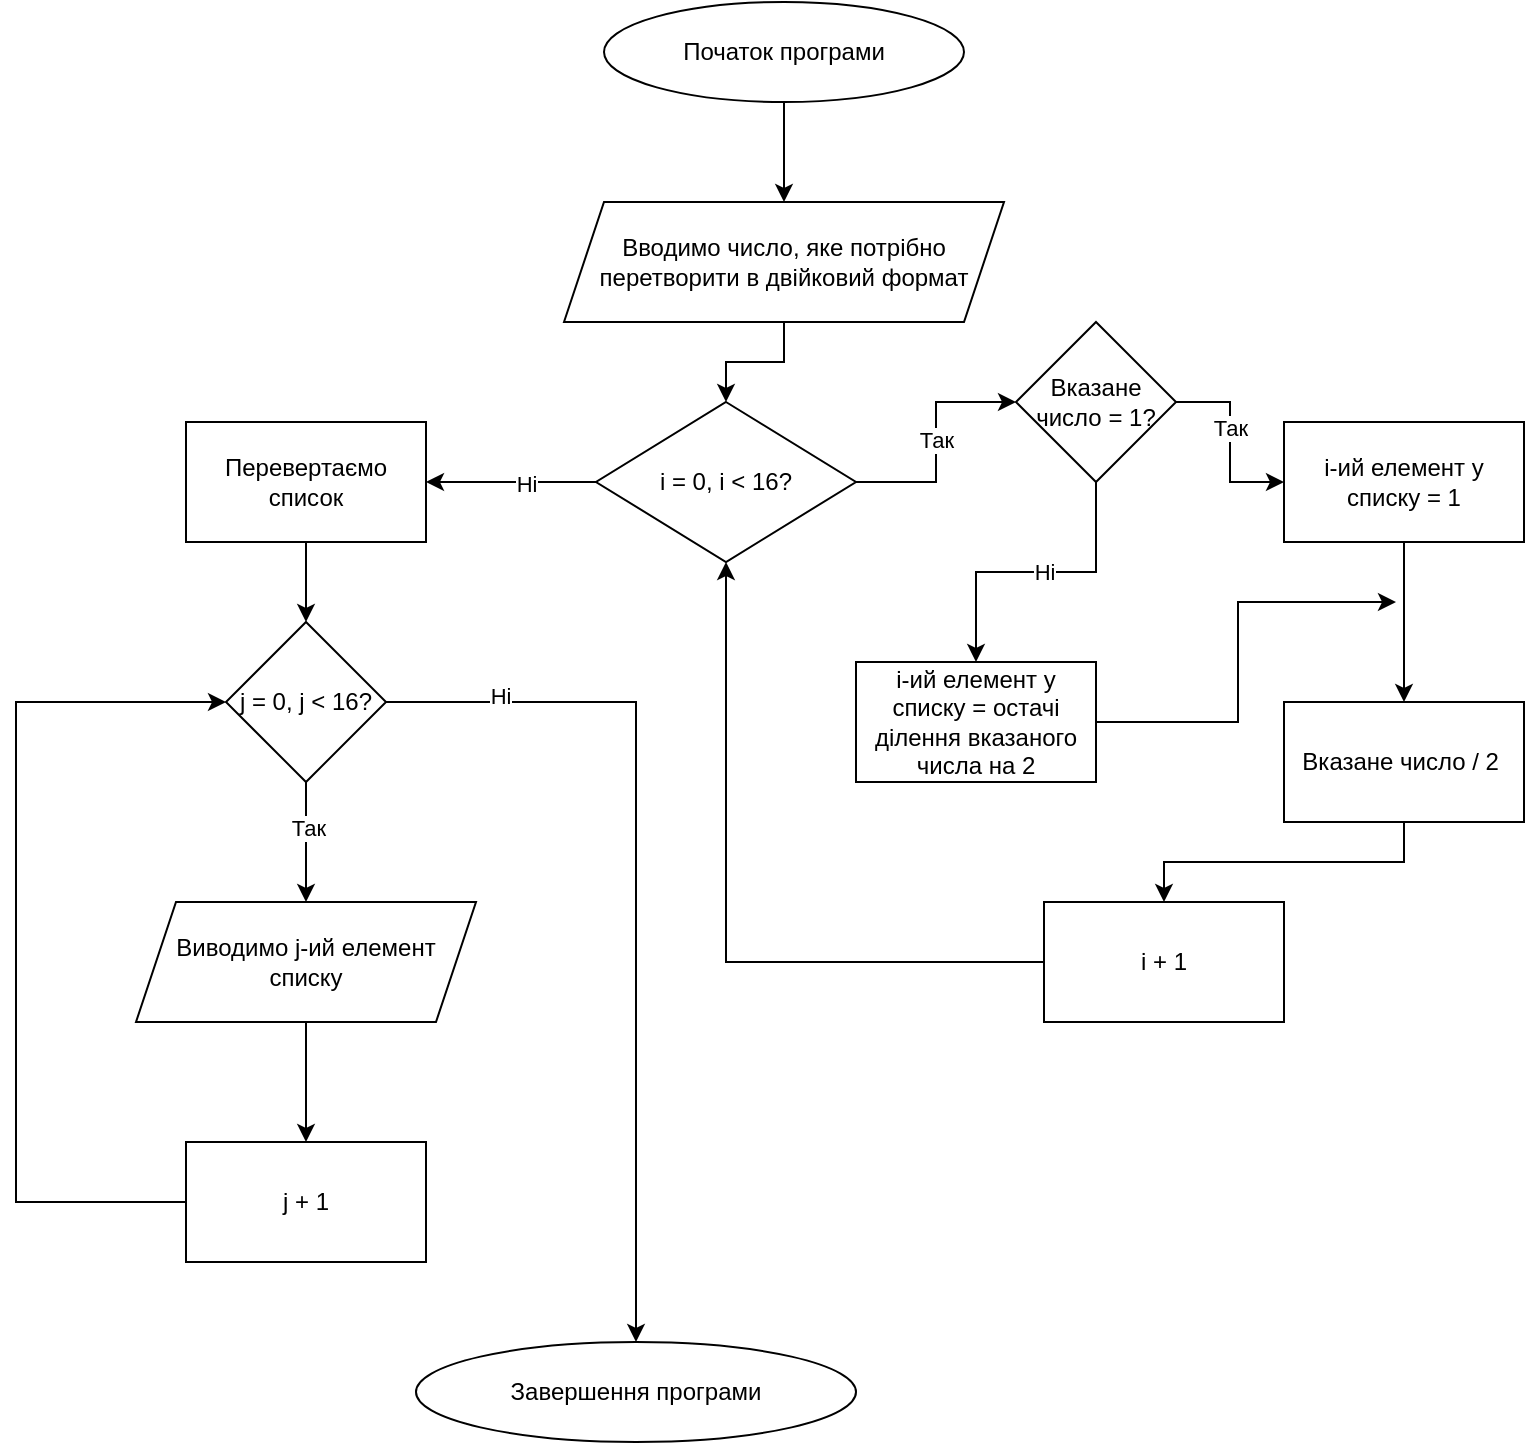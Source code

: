 <mxfile version="24.7.16">
  <diagram name="Сторінка-1" id="3SmCWdFaJ7C3gfrvGFPG">
    <mxGraphModel grid="1" page="1" gridSize="10" guides="1" tooltips="1" connect="1" arrows="1" fold="1" pageScale="1" pageWidth="827" pageHeight="1169" math="0" shadow="0">
      <root>
        <mxCell id="0" />
        <mxCell id="1" parent="0" />
        <mxCell id="swn0l1OZBOIw8tcroVkF-22" style="edgeStyle=orthogonalEdgeStyle;rounded=0;orthogonalLoop=1;jettySize=auto;html=1;entryX=0.5;entryY=0;entryDx=0;entryDy=0;" edge="1" parent="1" source="swn0l1OZBOIw8tcroVkF-1" target="swn0l1OZBOIw8tcroVkF-2">
          <mxGeometry relative="1" as="geometry" />
        </mxCell>
        <mxCell id="swn0l1OZBOIw8tcroVkF-1" value="Початок програми" style="ellipse;whiteSpace=wrap;html=1;" vertex="1" parent="1">
          <mxGeometry x="324" y="60" width="180" height="50" as="geometry" />
        </mxCell>
        <mxCell id="swn0l1OZBOIw8tcroVkF-23" style="edgeStyle=orthogonalEdgeStyle;rounded=0;orthogonalLoop=1;jettySize=auto;html=1;entryX=0.5;entryY=0;entryDx=0;entryDy=0;" edge="1" parent="1" source="swn0l1OZBOIw8tcroVkF-2" target="swn0l1OZBOIw8tcroVkF-3">
          <mxGeometry relative="1" as="geometry" />
        </mxCell>
        <mxCell id="swn0l1OZBOIw8tcroVkF-2" value="Вводимо число, яке потрібно перетворити в двійковий формат" style="shape=parallelogram;perimeter=parallelogramPerimeter;whiteSpace=wrap;html=1;fixedSize=1;" vertex="1" parent="1">
          <mxGeometry x="304" y="160" width="220" height="60" as="geometry" />
        </mxCell>
        <mxCell id="swn0l1OZBOIw8tcroVkF-19" style="edgeStyle=orthogonalEdgeStyle;rounded=0;orthogonalLoop=1;jettySize=auto;html=1;" edge="1" parent="1" source="swn0l1OZBOIw8tcroVkF-3" target="swn0l1OZBOIw8tcroVkF-4">
          <mxGeometry relative="1" as="geometry" />
        </mxCell>
        <mxCell id="swn0l1OZBOIw8tcroVkF-20" value="Так" style="edgeLabel;html=1;align=center;verticalAlign=middle;resizable=0;points=[];" connectable="0" vertex="1" parent="swn0l1OZBOIw8tcroVkF-19">
          <mxGeometry x="0.024" relative="1" as="geometry">
            <mxPoint as="offset" />
          </mxGeometry>
        </mxCell>
        <mxCell id="swn0l1OZBOIw8tcroVkF-25" value="" style="edgeStyle=orthogonalEdgeStyle;rounded=0;orthogonalLoop=1;jettySize=auto;html=1;" edge="1" parent="1" source="swn0l1OZBOIw8tcroVkF-3" target="swn0l1OZBOIw8tcroVkF-24">
          <mxGeometry relative="1" as="geometry" />
        </mxCell>
        <mxCell id="swn0l1OZBOIw8tcroVkF-26" value="Ні" style="edgeLabel;html=1;align=center;verticalAlign=middle;resizable=0;points=[];" connectable="0" vertex="1" parent="swn0l1OZBOIw8tcroVkF-25">
          <mxGeometry x="-0.161" y="1" relative="1" as="geometry">
            <mxPoint as="offset" />
          </mxGeometry>
        </mxCell>
        <mxCell id="swn0l1OZBOIw8tcroVkF-3" value="і = 0, і &amp;lt; 16?" style="rhombus;whiteSpace=wrap;html=1;" vertex="1" parent="1">
          <mxGeometry x="320" y="260" width="130" height="80" as="geometry" />
        </mxCell>
        <mxCell id="swn0l1OZBOIw8tcroVkF-6" value="" style="edgeStyle=orthogonalEdgeStyle;rounded=0;orthogonalLoop=1;jettySize=auto;html=1;" edge="1" parent="1" source="swn0l1OZBOIw8tcroVkF-4" target="swn0l1OZBOIw8tcroVkF-5">
          <mxGeometry relative="1" as="geometry" />
        </mxCell>
        <mxCell id="swn0l1OZBOIw8tcroVkF-11" value="Так" style="edgeLabel;html=1;align=center;verticalAlign=middle;resizable=0;points=[];" connectable="0" vertex="1" parent="swn0l1OZBOIw8tcroVkF-6">
          <mxGeometry x="-0.144" relative="1" as="geometry">
            <mxPoint as="offset" />
          </mxGeometry>
        </mxCell>
        <mxCell id="swn0l1OZBOIw8tcroVkF-13" value="" style="edgeStyle=orthogonalEdgeStyle;rounded=0;orthogonalLoop=1;jettySize=auto;html=1;" edge="1" parent="1" source="swn0l1OZBOIw8tcroVkF-4" target="swn0l1OZBOIw8tcroVkF-12">
          <mxGeometry relative="1" as="geometry" />
        </mxCell>
        <mxCell id="swn0l1OZBOIw8tcroVkF-17" value="Ні" style="edgeLabel;html=1;align=center;verticalAlign=middle;resizable=0;points=[];" connectable="0" vertex="1" parent="swn0l1OZBOIw8tcroVkF-13">
          <mxGeometry x="-0.051" relative="1" as="geometry">
            <mxPoint as="offset" />
          </mxGeometry>
        </mxCell>
        <mxCell id="swn0l1OZBOIw8tcroVkF-4" value="Вказане число = 1?" style="rhombus;whiteSpace=wrap;html=1;" vertex="1" parent="1">
          <mxGeometry x="530" y="220" width="80" height="80" as="geometry" />
        </mxCell>
        <mxCell id="swn0l1OZBOIw8tcroVkF-8" value="" style="edgeStyle=orthogonalEdgeStyle;rounded=0;orthogonalLoop=1;jettySize=auto;html=1;" edge="1" parent="1" source="swn0l1OZBOIw8tcroVkF-5" target="swn0l1OZBOIw8tcroVkF-7">
          <mxGeometry relative="1" as="geometry" />
        </mxCell>
        <mxCell id="swn0l1OZBOIw8tcroVkF-5" value="і-ий елемент у списку = 1" style="whiteSpace=wrap;html=1;" vertex="1" parent="1">
          <mxGeometry x="664" y="270" width="120" height="60" as="geometry" />
        </mxCell>
        <mxCell id="swn0l1OZBOIw8tcroVkF-10" value="" style="edgeStyle=orthogonalEdgeStyle;rounded=0;orthogonalLoop=1;jettySize=auto;html=1;" edge="1" parent="1" source="swn0l1OZBOIw8tcroVkF-7" target="swn0l1OZBOIw8tcroVkF-9">
          <mxGeometry relative="1" as="geometry" />
        </mxCell>
        <mxCell id="swn0l1OZBOIw8tcroVkF-7" value="Вказане число / 2&amp;nbsp;" style="whiteSpace=wrap;html=1;" vertex="1" parent="1">
          <mxGeometry x="664" y="410" width="120" height="60" as="geometry" />
        </mxCell>
        <mxCell id="swn0l1OZBOIw8tcroVkF-21" style="edgeStyle=orthogonalEdgeStyle;rounded=0;orthogonalLoop=1;jettySize=auto;html=1;entryX=0.5;entryY=1;entryDx=0;entryDy=0;" edge="1" parent="1" source="swn0l1OZBOIw8tcroVkF-9" target="swn0l1OZBOIw8tcroVkF-3">
          <mxGeometry relative="1" as="geometry" />
        </mxCell>
        <mxCell id="swn0l1OZBOIw8tcroVkF-9" value="і + 1" style="whiteSpace=wrap;html=1;" vertex="1" parent="1">
          <mxGeometry x="544" y="510" width="120" height="60" as="geometry" />
        </mxCell>
        <mxCell id="swn0l1OZBOIw8tcroVkF-18" style="edgeStyle=orthogonalEdgeStyle;rounded=0;orthogonalLoop=1;jettySize=auto;html=1;exitX=1;exitY=0.5;exitDx=0;exitDy=0;" edge="1" parent="1" source="swn0l1OZBOIw8tcroVkF-12">
          <mxGeometry relative="1" as="geometry">
            <mxPoint x="720" y="360" as="targetPoint" />
            <Array as="points">
              <mxPoint x="641" y="420" />
              <mxPoint x="641" y="360" />
            </Array>
          </mxGeometry>
        </mxCell>
        <mxCell id="swn0l1OZBOIw8tcroVkF-12" value="і-ий елемент у списку = остачі ділення вказаного числа на 2" style="whiteSpace=wrap;html=1;" vertex="1" parent="1">
          <mxGeometry x="450" y="390" width="120" height="60" as="geometry" />
        </mxCell>
        <mxCell id="swn0l1OZBOIw8tcroVkF-28" style="edgeStyle=orthogonalEdgeStyle;rounded=0;orthogonalLoop=1;jettySize=auto;html=1;entryX=0.5;entryY=0;entryDx=0;entryDy=0;" edge="1" parent="1" source="swn0l1OZBOIw8tcroVkF-24" target="swn0l1OZBOIw8tcroVkF-27">
          <mxGeometry relative="1" as="geometry" />
        </mxCell>
        <mxCell id="swn0l1OZBOIw8tcroVkF-24" value="Перевертаємо список" style="whiteSpace=wrap;html=1;" vertex="1" parent="1">
          <mxGeometry x="115" y="270" width="120" height="60" as="geometry" />
        </mxCell>
        <mxCell id="swn0l1OZBOIw8tcroVkF-32" style="edgeStyle=orthogonalEdgeStyle;rounded=0;orthogonalLoop=1;jettySize=auto;html=1;entryX=0.5;entryY=0;entryDx=0;entryDy=0;" edge="1" parent="1" source="swn0l1OZBOIw8tcroVkF-27" target="swn0l1OZBOIw8tcroVkF-31">
          <mxGeometry relative="1" as="geometry" />
        </mxCell>
        <mxCell id="swn0l1OZBOIw8tcroVkF-33" value="Так" style="edgeLabel;html=1;align=center;verticalAlign=middle;resizable=0;points=[];" connectable="0" vertex="1" parent="swn0l1OZBOIw8tcroVkF-32">
          <mxGeometry x="-0.25" y="1" relative="1" as="geometry">
            <mxPoint as="offset" />
          </mxGeometry>
        </mxCell>
        <mxCell id="swn0l1OZBOIw8tcroVkF-38" value="" style="edgeStyle=orthogonalEdgeStyle;rounded=0;orthogonalLoop=1;jettySize=auto;html=1;" edge="1" parent="1" source="swn0l1OZBOIw8tcroVkF-27" target="swn0l1OZBOIw8tcroVkF-37">
          <mxGeometry relative="1" as="geometry" />
        </mxCell>
        <mxCell id="swn0l1OZBOIw8tcroVkF-39" value="Ні" style="edgeLabel;html=1;align=center;verticalAlign=middle;resizable=0;points=[];" connectable="0" vertex="1" parent="swn0l1OZBOIw8tcroVkF-38">
          <mxGeometry x="-0.746" y="3" relative="1" as="geometry">
            <mxPoint as="offset" />
          </mxGeometry>
        </mxCell>
        <mxCell id="swn0l1OZBOIw8tcroVkF-27" value="j = 0, j &amp;lt; 16?" style="rhombus;whiteSpace=wrap;html=1;" vertex="1" parent="1">
          <mxGeometry x="135" y="370" width="80" height="80" as="geometry" />
        </mxCell>
        <mxCell id="swn0l1OZBOIw8tcroVkF-35" value="" style="edgeStyle=orthogonalEdgeStyle;rounded=0;orthogonalLoop=1;jettySize=auto;html=1;" edge="1" parent="1" source="swn0l1OZBOIw8tcroVkF-31" target="swn0l1OZBOIw8tcroVkF-34">
          <mxGeometry relative="1" as="geometry" />
        </mxCell>
        <mxCell id="swn0l1OZBOIw8tcroVkF-31" value="Виводимо j-ий елемент списку" style="shape=parallelogram;perimeter=parallelogramPerimeter;whiteSpace=wrap;html=1;fixedSize=1;" vertex="1" parent="1">
          <mxGeometry x="90" y="510" width="170" height="60" as="geometry" />
        </mxCell>
        <mxCell id="swn0l1OZBOIw8tcroVkF-36" style="edgeStyle=orthogonalEdgeStyle;rounded=0;orthogonalLoop=1;jettySize=auto;html=1;entryX=0;entryY=0.5;entryDx=0;entryDy=0;" edge="1" parent="1" source="swn0l1OZBOIw8tcroVkF-34" target="swn0l1OZBOIw8tcroVkF-27">
          <mxGeometry relative="1" as="geometry">
            <mxPoint x="60" y="410" as="targetPoint" />
            <Array as="points">
              <mxPoint x="30" y="660" />
              <mxPoint x="30" y="410" />
            </Array>
          </mxGeometry>
        </mxCell>
        <mxCell id="swn0l1OZBOIw8tcroVkF-34" value="j + 1" style="whiteSpace=wrap;html=1;" vertex="1" parent="1">
          <mxGeometry x="115" y="630" width="120" height="60" as="geometry" />
        </mxCell>
        <mxCell id="swn0l1OZBOIw8tcroVkF-37" value="Завершення програми" style="ellipse;whiteSpace=wrap;html=1;" vertex="1" parent="1">
          <mxGeometry x="230" y="730" width="220" height="50" as="geometry" />
        </mxCell>
      </root>
    </mxGraphModel>
  </diagram>
</mxfile>
